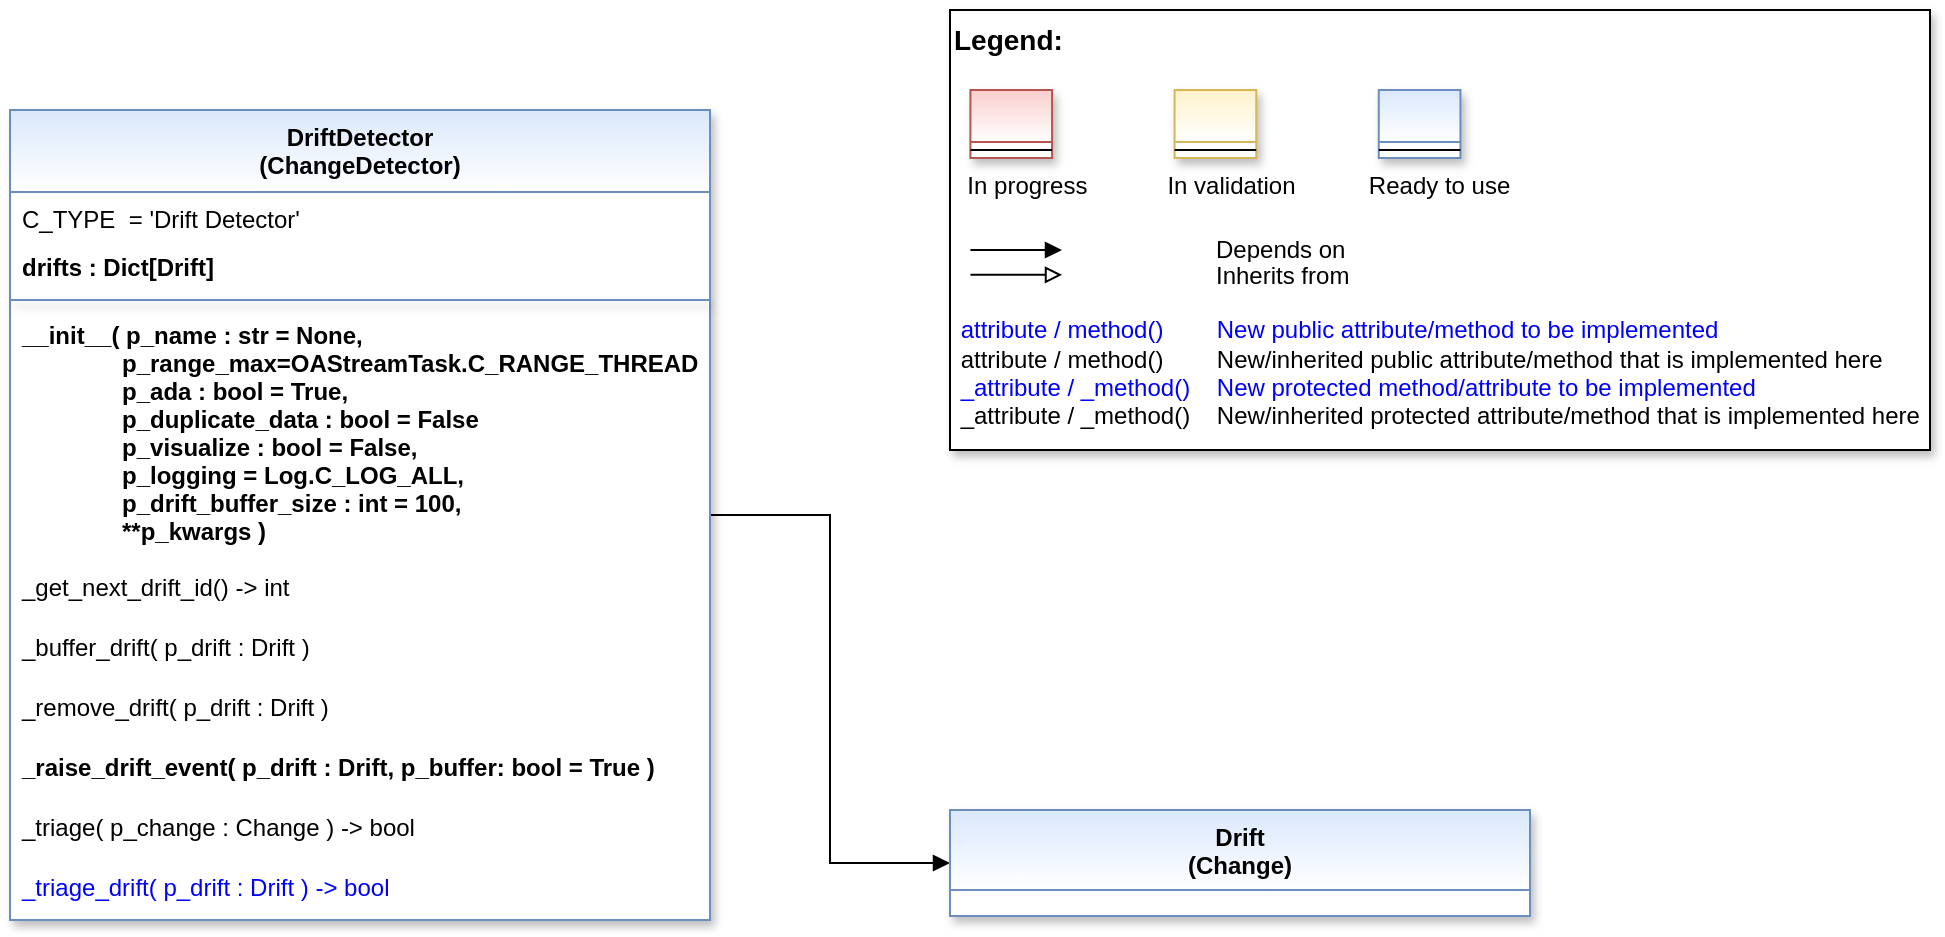<mxfile version="26.2.2">
  <diagram id="C5RBs43oDa-KdzZeNtuy" name="Page-1">
    <mxGraphModel dx="1998" dy="1242" grid="1" gridSize="10" guides="1" tooltips="1" connect="1" arrows="1" fold="1" page="1" pageScale="1" pageWidth="2336" pageHeight="1654" math="0" shadow="0">
      <root>
        <mxCell id="WIyWlLk6GJQsqaUBKTNV-0" />
        <mxCell id="WIyWlLk6GJQsqaUBKTNV-1" parent="WIyWlLk6GJQsqaUBKTNV-0" />
        <mxCell id="fcJVb3HREh7NScvAmxeq-0" value="" style="group" parent="WIyWlLk6GJQsqaUBKTNV-1" vertex="1" connectable="0">
          <mxGeometry x="510" y="40" width="490" height="220" as="geometry" />
        </mxCell>
        <mxCell id="fcJVb3HREh7NScvAmxeq-1" value="&lt;font color=&quot;#000000&quot; size=&quot;1&quot;&gt;&lt;b style=&quot;font-size: 14px&quot;&gt;Legend:&lt;br&gt;&lt;/b&gt;&lt;/font&gt;&lt;br&gt;&lt;br&gt;&lt;br&gt;&lt;font color=&quot;#0000ff&quot; style=&quot;font-size: 6px&quot;&gt;&lt;br&gt;&lt;/font&gt;&lt;span style=&quot;color: rgb(0 , 0 , 0)&quot;&gt;&lt;font style=&quot;font-size: 4px&quot;&gt;&amp;nbsp; &amp;nbsp;&lt;/font&gt;&amp;nbsp;In progress&amp;nbsp; &amp;nbsp; &amp;nbsp; &amp;nbsp; &amp;nbsp; &amp;nbsp; In validation&amp;nbsp; &amp;nbsp; &amp;nbsp; &amp;nbsp; &amp;nbsp; &amp;nbsp;Ready to use&lt;/span&gt;&lt;font color=&quot;#000000&quot;&gt;&amp;nbsp;&lt;br&gt;&lt;/font&gt;&lt;font color=&quot;#0000ff&quot;&gt;&lt;br&gt;&lt;br&gt;&lt;br&gt;&lt;br&gt;&amp;nbsp;attribute / method()&amp;nbsp; &amp;nbsp; &amp;nbsp; &amp;nbsp; New public attribute/method to be implemented&lt;/font&gt;&lt;br&gt;&lt;font color=&quot;#000000&quot;&gt;&amp;nbsp;&lt;/font&gt;&lt;font color=&quot;#000000&quot;&gt;attribute / method()&lt;span&gt; &lt;/span&gt;&amp;nbsp; &amp;nbsp; &amp;nbsp; &amp;nbsp;New/inherited public attribute/method that is implemented here&lt;br&gt;&lt;/font&gt;&lt;font color=&quot;#0000ff&quot;&gt;&amp;nbsp;_attribute /&amp;nbsp;&lt;/font&gt;&lt;font color=&quot;#0000ff&quot;&gt;_method()&amp;nbsp; &amp;nbsp; New protected method/attribute to be implemented&lt;/font&gt;&lt;br&gt;&lt;font color=&quot;#000000&quot;&gt;&amp;nbsp;_attribute / _method()&amp;nbsp; &amp;nbsp; New/inherited protected attribute/method that is implemented here&lt;br&gt;&lt;/font&gt;&lt;font color=&quot;#000000&quot;&gt;&lt;br&gt;&lt;br&gt;&lt;br&gt;&lt;br&gt;&lt;br&gt;&lt;/font&gt;" style="text;html=1;align=left;verticalAlign=top;whiteSpace=wrap;rounded=0;fontColor=#006600;strokeColor=#000000;shadow=1;fillColor=#ffffff;" parent="fcJVb3HREh7NScvAmxeq-0" vertex="1">
          <mxGeometry width="490.0" height="220" as="geometry" />
        </mxCell>
        <mxCell id="fcJVb3HREh7NScvAmxeq-2" value="Depends on" style="endArrow=block;html=1;labelPosition=right;verticalLabelPosition=middle;align=left;verticalAlign=middle;endFill=1;fontSize=12;" parent="fcJVb3HREh7NScvAmxeq-0" edge="1">
          <mxGeometry x="-1623.125" y="-2180" width="51.042" height="50" as="geometry">
            <mxPoint x="10.208" y="120.003" as="sourcePoint" />
            <mxPoint x="55.991" y="120.003" as="targetPoint" />
            <mxPoint x="98" as="offset" />
            <Array as="points">
              <mxPoint x="30.625" y="120" />
            </Array>
          </mxGeometry>
        </mxCell>
        <mxCell id="fcJVb3HREh7NScvAmxeq-3" value="Inherits from" style="endArrow=block;html=1;labelPosition=right;verticalLabelPosition=middle;align=left;verticalAlign=middle;endFill=0;fontSize=12;" parent="fcJVb3HREh7NScvAmxeq-0" edge="1">
          <mxGeometry x="-1623.125" y="-2180" width="51.042" height="50" as="geometry">
            <mxPoint x="10.208" y="132.385" as="sourcePoint" />
            <mxPoint x="55.991" y="132.385" as="targetPoint" />
            <mxPoint x="98" y="1" as="offset" />
          </mxGeometry>
        </mxCell>
        <mxCell id="fcJVb3HREh7NScvAmxeq-4" value="" style="swimlane;fontStyle=3;align=center;verticalAlign=top;childLayout=stackLayout;horizontal=1;startSize=26;horizontalStack=0;resizeParent=1;resizeLast=0;collapsible=1;marginBottom=0;rounded=0;shadow=1;strokeWidth=1;fillColor=#f8cecc;strokeColor=#b85450;gradientColor=#ffffff;swimlaneFillColor=#ffffff;" parent="fcJVb3HREh7NScvAmxeq-0" vertex="1">
          <mxGeometry x="10.208" y="40" width="40.833" height="34" as="geometry">
            <mxRectangle x="230" y="140" width="160" height="26" as="alternateBounds" />
          </mxGeometry>
        </mxCell>
        <mxCell id="fcJVb3HREh7NScvAmxeq-5" value="" style="line;html=1;strokeWidth=1;align=left;verticalAlign=middle;spacingTop=-1;spacingLeft=3;spacingRight=3;rotatable=0;labelPosition=right;points=[];portConstraint=eastwest;" parent="fcJVb3HREh7NScvAmxeq-4" vertex="1">
          <mxGeometry y="26" width="40.833" height="8" as="geometry" />
        </mxCell>
        <mxCell id="fcJVb3HREh7NScvAmxeq-6" value="" style="swimlane;fontStyle=3;align=center;verticalAlign=top;childLayout=stackLayout;horizontal=1;startSize=26;horizontalStack=0;resizeParent=1;resizeLast=0;collapsible=1;marginBottom=0;rounded=0;shadow=1;strokeWidth=1;fillColor=#fff2cc;strokeColor=#d6b656;gradientColor=#ffffff;swimlaneFillColor=#ffffff;" parent="fcJVb3HREh7NScvAmxeq-0" vertex="1">
          <mxGeometry x="112.292" y="40" width="40.833" height="34" as="geometry">
            <mxRectangle x="230" y="140" width="160" height="26" as="alternateBounds" />
          </mxGeometry>
        </mxCell>
        <mxCell id="fcJVb3HREh7NScvAmxeq-7" value="" style="line;html=1;strokeWidth=1;align=left;verticalAlign=middle;spacingTop=-1;spacingLeft=3;spacingRight=3;rotatable=0;labelPosition=right;points=[];portConstraint=eastwest;" parent="fcJVb3HREh7NScvAmxeq-6" vertex="1">
          <mxGeometry y="26" width="40.833" height="8" as="geometry" />
        </mxCell>
        <mxCell id="fcJVb3HREh7NScvAmxeq-8" value="" style="swimlane;fontStyle=3;align=center;verticalAlign=top;childLayout=stackLayout;horizontal=1;startSize=26;horizontalStack=0;resizeParent=1;resizeLast=0;collapsible=1;marginBottom=0;rounded=0;shadow=1;strokeWidth=1;fillColor=#dae8fc;strokeColor=#6c8ebf;gradientColor=#ffffff;swimlaneFillColor=#ffffff;" parent="fcJVb3HREh7NScvAmxeq-0" vertex="1">
          <mxGeometry x="214.375" y="40" width="40.833" height="34" as="geometry">
            <mxRectangle x="230" y="140" width="160" height="26" as="alternateBounds" />
          </mxGeometry>
        </mxCell>
        <mxCell id="fcJVb3HREh7NScvAmxeq-9" value="" style="line;html=1;strokeWidth=1;align=left;verticalAlign=middle;spacingTop=-1;spacingLeft=3;spacingRight=3;rotatable=0;labelPosition=right;points=[];portConstraint=eastwest;" parent="fcJVb3HREh7NScvAmxeq-8" vertex="1">
          <mxGeometry y="26" width="40.833" height="8" as="geometry" />
        </mxCell>
        <mxCell id="0cJ1NAXk0Xtcf3CmwPfC-0" style="edgeStyle=orthogonalEdgeStyle;rounded=0;orthogonalLoop=1;jettySize=auto;html=1;endArrow=block;endFill=1;" parent="WIyWlLk6GJQsqaUBKTNV-1" source="4use4ZCXdNiZSNTW99xv-1" target="4use4ZCXdNiZSNTW99xv-16" edge="1">
          <mxGeometry relative="1" as="geometry" />
        </mxCell>
        <mxCell id="4use4ZCXdNiZSNTW99xv-1" value="DriftDetector&#xa;(ChangeDetector)" style="swimlane;align=center;verticalAlign=top;childLayout=stackLayout;horizontal=1;startSize=41;horizontalStack=0;resizeParent=1;resizeLast=0;collapsible=1;marginBottom=0;rounded=0;shadow=1;strokeWidth=1;fillColor=#dae8fc;strokeColor=#6c8ebf;swimlaneFillColor=#ffffff;gradientColor=#FFFFFF;" parent="WIyWlLk6GJQsqaUBKTNV-1" vertex="1">
          <mxGeometry x="40" y="90" width="350" height="405" as="geometry">
            <mxRectangle x="230" y="140" width="160" height="26" as="alternateBounds" />
          </mxGeometry>
        </mxCell>
        <mxCell id="4use4ZCXdNiZSNTW99xv-2" value="C_TYPE  = &#39;Drift Detector&#39;" style="text;align=left;verticalAlign=top;spacingLeft=4;spacingRight=4;overflow=hidden;rotatable=0;points=[[0,0.5],[1,0.5]];portConstraint=eastwest;" parent="4use4ZCXdNiZSNTW99xv-1" vertex="1">
          <mxGeometry y="41" width="350" height="24" as="geometry" />
        </mxCell>
        <mxCell id="wYuSwdfiTg43MnoHxwxG-2" value="drifts : Dict[Drift]" style="text;align=left;verticalAlign=top;spacingLeft=4;spacingRight=4;overflow=hidden;rotatable=0;points=[[0,0.5],[1,0.5]];portConstraint=eastwest;fontStyle=1" parent="4use4ZCXdNiZSNTW99xv-1" vertex="1">
          <mxGeometry y="65" width="350" height="26" as="geometry" />
        </mxCell>
        <mxCell id="4use4ZCXdNiZSNTW99xv-5" value="" style="line;html=1;strokeWidth=1;align=center;verticalAlign=top;spacingTop=-1;spacingLeft=3;spacingRight=3;rotatable=0;labelPosition=right;points=[];portConstraint=eastwest;rounded=0;shadow=1;strokeColor=#6c8ebf;swimlaneFillColor=#ffffff;fontFamily=Helvetica;fontSize=12;fontColor=default;fontStyle=3;fillColor=#dae8fc;gradientColor=#ffffff;" parent="4use4ZCXdNiZSNTW99xv-1" vertex="1">
          <mxGeometry y="91" width="350" height="8" as="geometry" />
        </mxCell>
        <mxCell id="4use4ZCXdNiZSNTW99xv-6" value="__init__( p_name : str = None,&#xa;               p_range_max=OAStreamTask.C_RANGE_THREAD,&#xa;               p_ada : bool = True,&#xa;               p_duplicate_data : bool = False&#xa;               p_visualize : bool = False,&#xa;               p_logging = Log.C_LOG_ALL,&#xa;               p_drift_buffer_size : int = 100,&#xa;               **p_kwargs )" style="text;align=left;verticalAlign=top;spacingLeft=4;spacingRight=4;overflow=hidden;rotatable=0;points=[[0,0.5],[1,0.5]];portConstraint=eastwest;fontStyle=1" parent="4use4ZCXdNiZSNTW99xv-1" vertex="1">
          <mxGeometry y="99" width="350" height="126" as="geometry" />
        </mxCell>
        <mxCell id="N38WU9mJ-Era6qwWuLtT-0" value="_get_next_drift_id() -&gt; int" style="text;align=left;verticalAlign=top;spacingLeft=4;spacingRight=4;overflow=hidden;rotatable=0;points=[[0,0.5],[1,0.5]];portConstraint=eastwest;shadow=1;" parent="4use4ZCXdNiZSNTW99xv-1" vertex="1">
          <mxGeometry y="225" width="350" height="30" as="geometry" />
        </mxCell>
        <mxCell id="oLJumqx1HHhM9YScGNT0-2" value="_buffer_drift( p_drift : Drift ) " style="text;align=left;verticalAlign=top;spacingLeft=4;spacingRight=4;overflow=hidden;rotatable=0;points=[[0,0.5],[1,0.5]];portConstraint=eastwest;shadow=1;" parent="4use4ZCXdNiZSNTW99xv-1" vertex="1">
          <mxGeometry y="255" width="350" height="30" as="geometry" />
        </mxCell>
        <mxCell id="oLJumqx1HHhM9YScGNT0-3" value="_remove_drift( p_drift : Drift )" style="text;align=left;verticalAlign=top;spacingLeft=4;spacingRight=4;overflow=hidden;rotatable=0;points=[[0,0.5],[1,0.5]];portConstraint=eastwest;shadow=1;" parent="4use4ZCXdNiZSNTW99xv-1" vertex="1">
          <mxGeometry y="285" width="350" height="30" as="geometry" />
        </mxCell>
        <mxCell id="oLJumqx1HHhM9YScGNT0-4" value="_raise_drift_event( p_drift : Drift, p_buffer: bool = True )" style="text;align=left;verticalAlign=top;spacingLeft=4;spacingRight=4;overflow=hidden;rotatable=0;points=[[0,0.5],[1,0.5]];portConstraint=eastwest;shadow=1;fontStyle=1" parent="4use4ZCXdNiZSNTW99xv-1" vertex="1">
          <mxGeometry y="315" width="350" height="30" as="geometry" />
        </mxCell>
        <mxCell id="24vdUbipNX6OuFeg5ikK-0" value="_triage( p_change : Change ) -&gt; bool" style="text;align=left;verticalAlign=top;spacingLeft=4;spacingRight=4;overflow=hidden;rotatable=0;points=[[0,0.5],[1,0.5]];portConstraint=eastwest;shadow=1;" vertex="1" parent="4use4ZCXdNiZSNTW99xv-1">
          <mxGeometry y="345" width="350" height="30" as="geometry" />
        </mxCell>
        <mxCell id="24vdUbipNX6OuFeg5ikK-1" value="_triage_drift( p_drift : Drift ) -&gt; bool" style="text;align=left;verticalAlign=top;spacingLeft=4;spacingRight=4;overflow=hidden;rotatable=0;points=[[0,0.5],[1,0.5]];portConstraint=eastwest;shadow=1;fontColor=#0000FF;" vertex="1" parent="4use4ZCXdNiZSNTW99xv-1">
          <mxGeometry y="375" width="350" height="30" as="geometry" />
        </mxCell>
        <mxCell id="4use4ZCXdNiZSNTW99xv-16" value="Drift&#xa;(Change)" style="swimlane;fontStyle=1;align=center;verticalAlign=top;childLayout=stackLayout;horizontal=1;startSize=40;horizontalStack=0;resizeParent=1;resizeLast=0;collapsible=1;marginBottom=0;rounded=0;shadow=1;strokeWidth=1;fillColor=#dae8fc;strokeColor=#6c8ebf;swimlaneFillColor=#ffffff;fontFamily=Helvetica;fontSize=12;gradientColor=#FFFFFF;" parent="WIyWlLk6GJQsqaUBKTNV-1" vertex="1">
          <mxGeometry x="510" y="440" width="290" height="53" as="geometry">
            <mxRectangle x="230" y="140" width="160" height="26" as="alternateBounds" />
          </mxGeometry>
        </mxCell>
      </root>
    </mxGraphModel>
  </diagram>
</mxfile>
